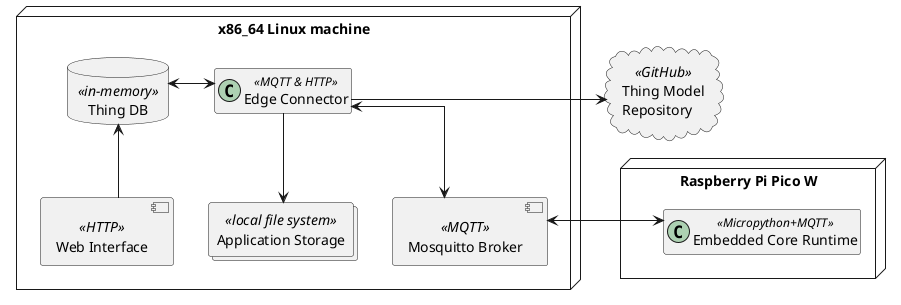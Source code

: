 @startuml
allowmixing
skinparam linetype ortho
hide empty members

cloud "Thing Model\nRepository" as tmStore << GitHub >>

node "x86_64 Linux machine" as pc {
    class "Edge Connector" as con << MQTT & HTTP>>
    database "Thing DB" as db << in-memory >>
    component "Web Interface" as web << HTTP >>
    component "Mosquitto Broker" as broker << MQTT >>
    collections "Application Storage" as col << local file system >>

    con <-d-> broker
    con <-l-> db
    web -d-> db
    con -r[hidden]- web
    col <-u- con
}

node "Raspberry Pi Pico W" as pico {
    class "Embedded Core Runtime" as rt << Micropython+MQTT>>
}

pico -u[hidden]- pc
broker -u[hidden]- pc
con -> tmStore

rt <-l-> broker

@enduml
